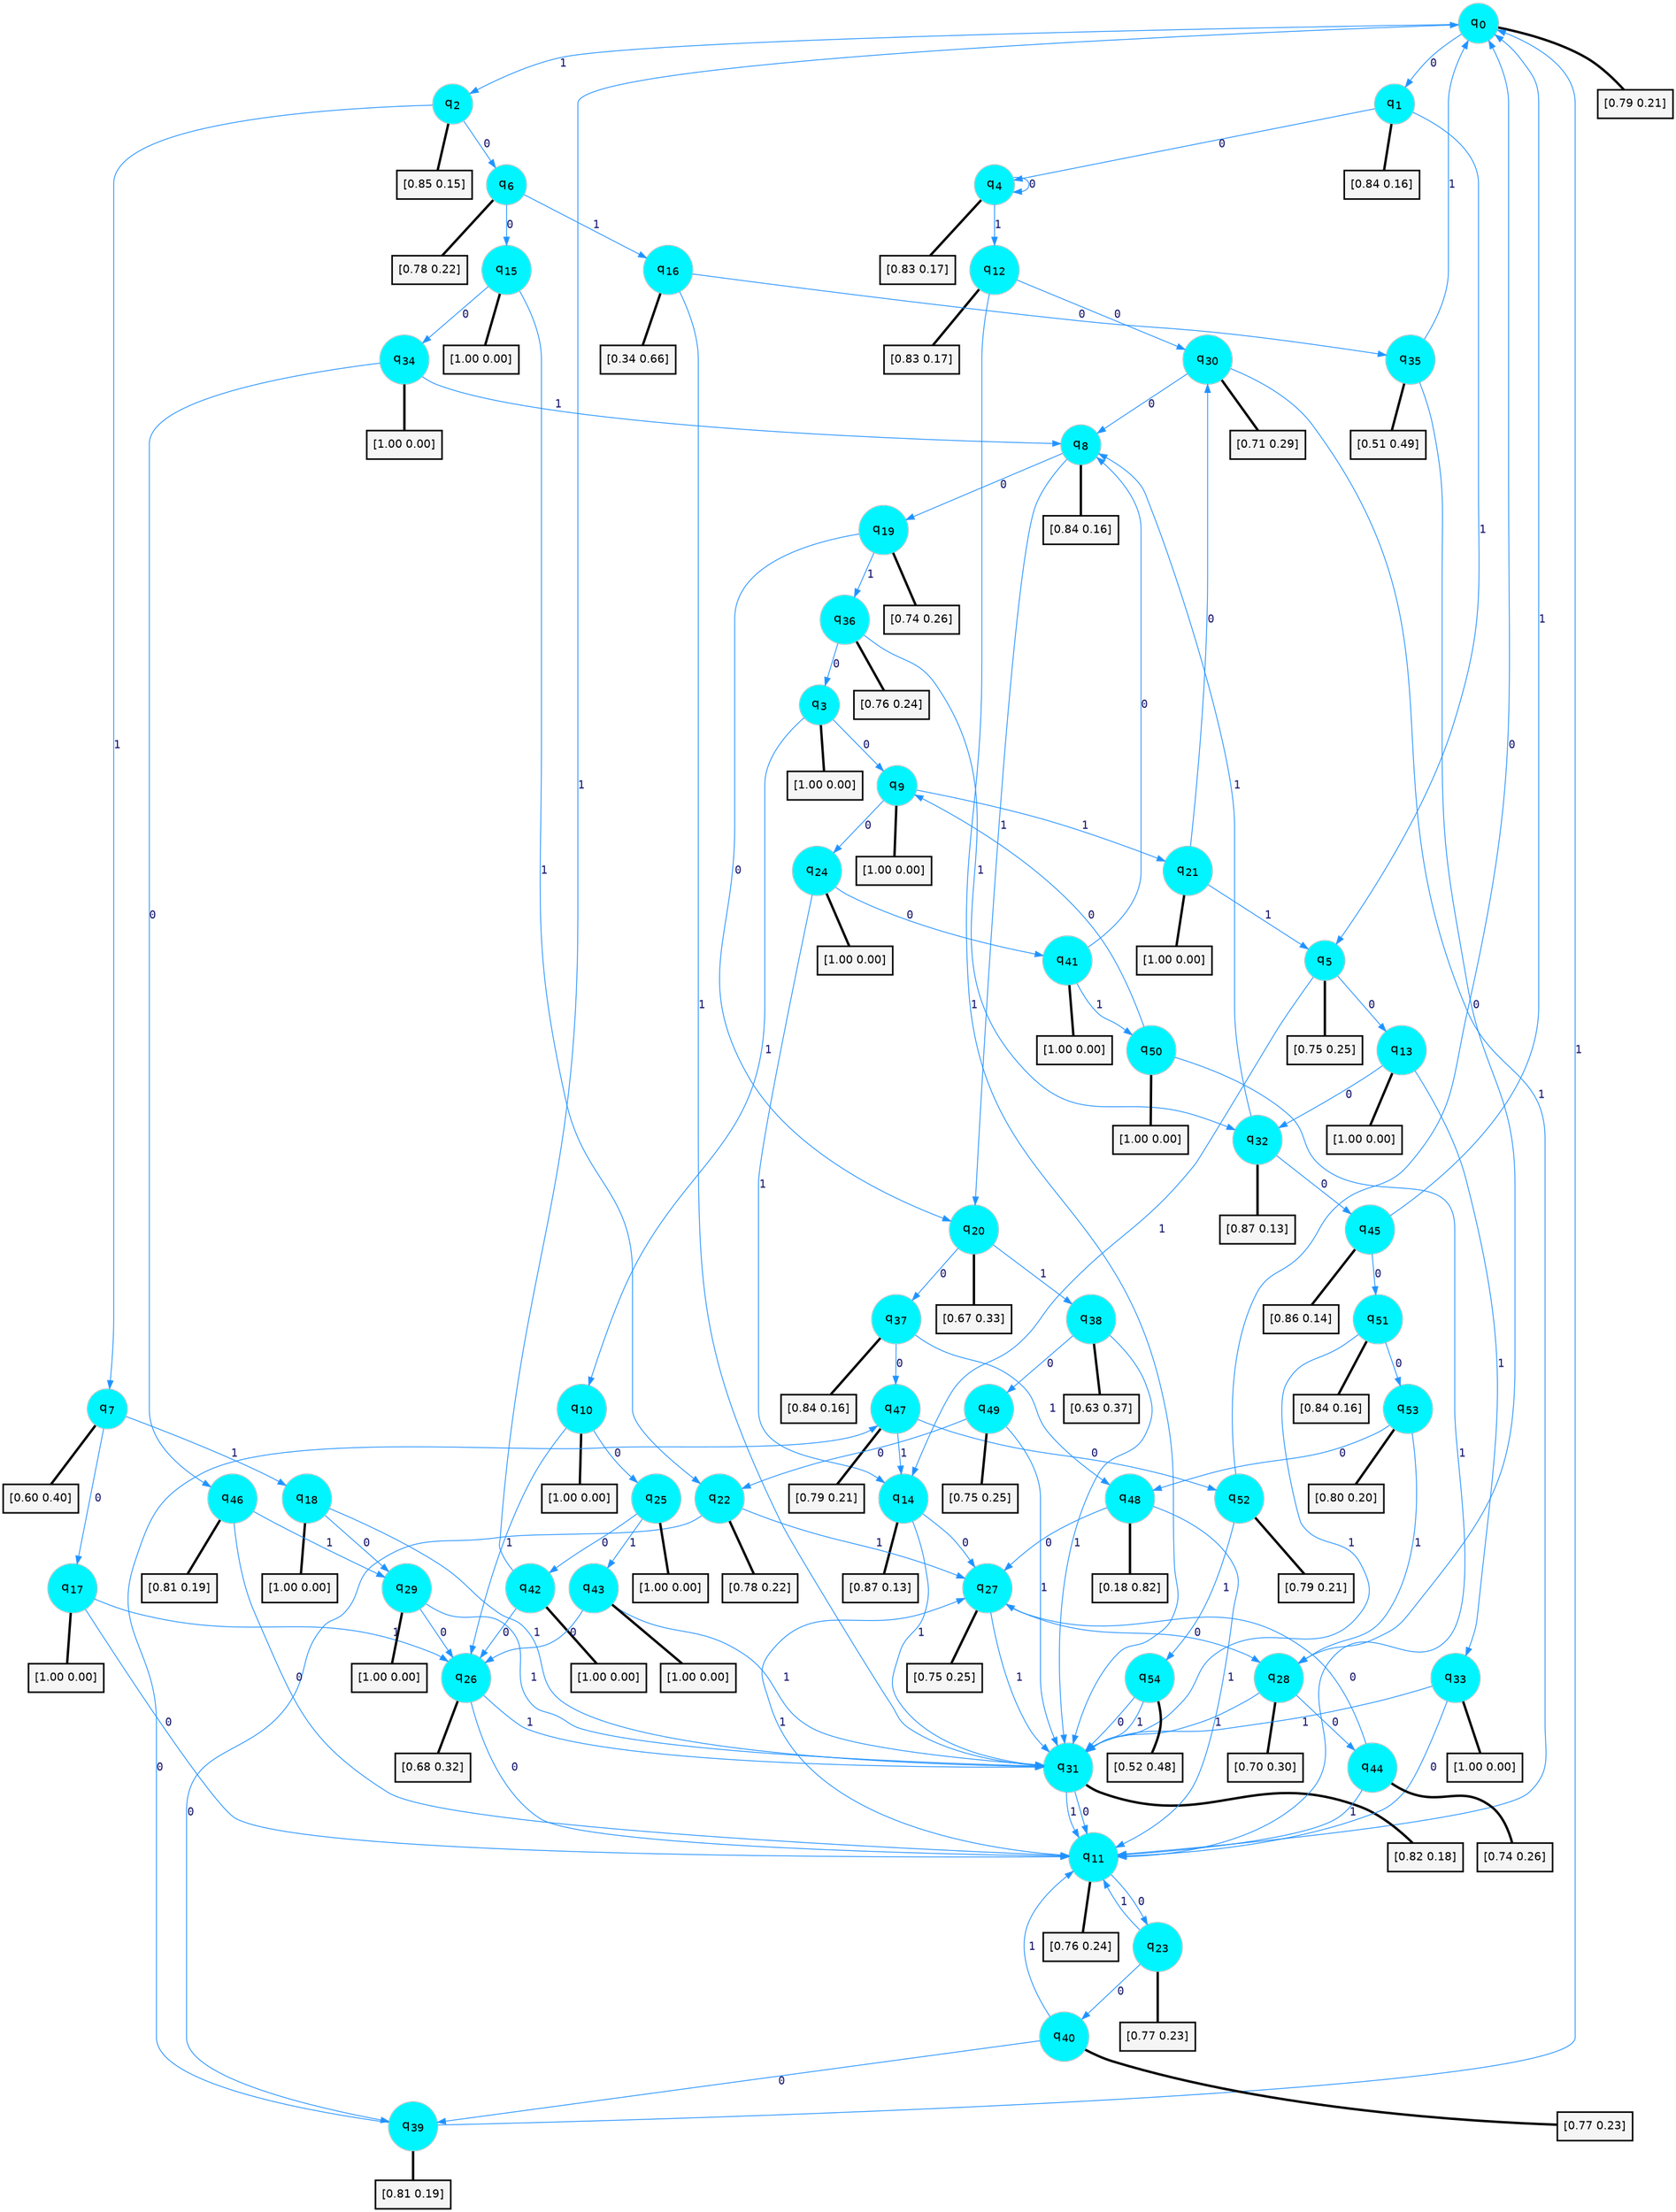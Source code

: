 digraph G {
graph [
bgcolor=transparent, dpi=300, rankdir=TD, size="40,25"];
node [
color=gray, fillcolor=turquoise1, fontcolor=black, fontname=Helvetica, fontsize=16, fontweight=bold, shape=circle, style=filled];
edge [
arrowsize=1, color=dodgerblue1, fontcolor=midnightblue, fontname=courier, fontweight=bold, penwidth=1, style=solid, weight=20];
0[label=<q<SUB>0</SUB>>];
1[label=<q<SUB>1</SUB>>];
2[label=<q<SUB>2</SUB>>];
3[label=<q<SUB>3</SUB>>];
4[label=<q<SUB>4</SUB>>];
5[label=<q<SUB>5</SUB>>];
6[label=<q<SUB>6</SUB>>];
7[label=<q<SUB>7</SUB>>];
8[label=<q<SUB>8</SUB>>];
9[label=<q<SUB>9</SUB>>];
10[label=<q<SUB>10</SUB>>];
11[label=<q<SUB>11</SUB>>];
12[label=<q<SUB>12</SUB>>];
13[label=<q<SUB>13</SUB>>];
14[label=<q<SUB>14</SUB>>];
15[label=<q<SUB>15</SUB>>];
16[label=<q<SUB>16</SUB>>];
17[label=<q<SUB>17</SUB>>];
18[label=<q<SUB>18</SUB>>];
19[label=<q<SUB>19</SUB>>];
20[label=<q<SUB>20</SUB>>];
21[label=<q<SUB>21</SUB>>];
22[label=<q<SUB>22</SUB>>];
23[label=<q<SUB>23</SUB>>];
24[label=<q<SUB>24</SUB>>];
25[label=<q<SUB>25</SUB>>];
26[label=<q<SUB>26</SUB>>];
27[label=<q<SUB>27</SUB>>];
28[label=<q<SUB>28</SUB>>];
29[label=<q<SUB>29</SUB>>];
30[label=<q<SUB>30</SUB>>];
31[label=<q<SUB>31</SUB>>];
32[label=<q<SUB>32</SUB>>];
33[label=<q<SUB>33</SUB>>];
34[label=<q<SUB>34</SUB>>];
35[label=<q<SUB>35</SUB>>];
36[label=<q<SUB>36</SUB>>];
37[label=<q<SUB>37</SUB>>];
38[label=<q<SUB>38</SUB>>];
39[label=<q<SUB>39</SUB>>];
40[label=<q<SUB>40</SUB>>];
41[label=<q<SUB>41</SUB>>];
42[label=<q<SUB>42</SUB>>];
43[label=<q<SUB>43</SUB>>];
44[label=<q<SUB>44</SUB>>];
45[label=<q<SUB>45</SUB>>];
46[label=<q<SUB>46</SUB>>];
47[label=<q<SUB>47</SUB>>];
48[label=<q<SUB>48</SUB>>];
49[label=<q<SUB>49</SUB>>];
50[label=<q<SUB>50</SUB>>];
51[label=<q<SUB>51</SUB>>];
52[label=<q<SUB>52</SUB>>];
53[label=<q<SUB>53</SUB>>];
54[label=<q<SUB>54</SUB>>];
55[label="[0.79 0.21]", shape=box,fontcolor=black, fontname=Helvetica, fontsize=14, penwidth=2, fillcolor=whitesmoke,color=black];
56[label="[0.84 0.16]", shape=box,fontcolor=black, fontname=Helvetica, fontsize=14, penwidth=2, fillcolor=whitesmoke,color=black];
57[label="[0.85 0.15]", shape=box,fontcolor=black, fontname=Helvetica, fontsize=14, penwidth=2, fillcolor=whitesmoke,color=black];
58[label="[1.00 0.00]", shape=box,fontcolor=black, fontname=Helvetica, fontsize=14, penwidth=2, fillcolor=whitesmoke,color=black];
59[label="[0.83 0.17]", shape=box,fontcolor=black, fontname=Helvetica, fontsize=14, penwidth=2, fillcolor=whitesmoke,color=black];
60[label="[0.75 0.25]", shape=box,fontcolor=black, fontname=Helvetica, fontsize=14, penwidth=2, fillcolor=whitesmoke,color=black];
61[label="[0.78 0.22]", shape=box,fontcolor=black, fontname=Helvetica, fontsize=14, penwidth=2, fillcolor=whitesmoke,color=black];
62[label="[0.60 0.40]", shape=box,fontcolor=black, fontname=Helvetica, fontsize=14, penwidth=2, fillcolor=whitesmoke,color=black];
63[label="[0.84 0.16]", shape=box,fontcolor=black, fontname=Helvetica, fontsize=14, penwidth=2, fillcolor=whitesmoke,color=black];
64[label="[1.00 0.00]", shape=box,fontcolor=black, fontname=Helvetica, fontsize=14, penwidth=2, fillcolor=whitesmoke,color=black];
65[label="[1.00 0.00]", shape=box,fontcolor=black, fontname=Helvetica, fontsize=14, penwidth=2, fillcolor=whitesmoke,color=black];
66[label="[0.76 0.24]", shape=box,fontcolor=black, fontname=Helvetica, fontsize=14, penwidth=2, fillcolor=whitesmoke,color=black];
67[label="[0.83 0.17]", shape=box,fontcolor=black, fontname=Helvetica, fontsize=14, penwidth=2, fillcolor=whitesmoke,color=black];
68[label="[1.00 0.00]", shape=box,fontcolor=black, fontname=Helvetica, fontsize=14, penwidth=2, fillcolor=whitesmoke,color=black];
69[label="[0.87 0.13]", shape=box,fontcolor=black, fontname=Helvetica, fontsize=14, penwidth=2, fillcolor=whitesmoke,color=black];
70[label="[1.00 0.00]", shape=box,fontcolor=black, fontname=Helvetica, fontsize=14, penwidth=2, fillcolor=whitesmoke,color=black];
71[label="[0.34 0.66]", shape=box,fontcolor=black, fontname=Helvetica, fontsize=14, penwidth=2, fillcolor=whitesmoke,color=black];
72[label="[1.00 0.00]", shape=box,fontcolor=black, fontname=Helvetica, fontsize=14, penwidth=2, fillcolor=whitesmoke,color=black];
73[label="[1.00 0.00]", shape=box,fontcolor=black, fontname=Helvetica, fontsize=14, penwidth=2, fillcolor=whitesmoke,color=black];
74[label="[0.74 0.26]", shape=box,fontcolor=black, fontname=Helvetica, fontsize=14, penwidth=2, fillcolor=whitesmoke,color=black];
75[label="[0.67 0.33]", shape=box,fontcolor=black, fontname=Helvetica, fontsize=14, penwidth=2, fillcolor=whitesmoke,color=black];
76[label="[1.00 0.00]", shape=box,fontcolor=black, fontname=Helvetica, fontsize=14, penwidth=2, fillcolor=whitesmoke,color=black];
77[label="[0.78 0.22]", shape=box,fontcolor=black, fontname=Helvetica, fontsize=14, penwidth=2, fillcolor=whitesmoke,color=black];
78[label="[0.77 0.23]", shape=box,fontcolor=black, fontname=Helvetica, fontsize=14, penwidth=2, fillcolor=whitesmoke,color=black];
79[label="[1.00 0.00]", shape=box,fontcolor=black, fontname=Helvetica, fontsize=14, penwidth=2, fillcolor=whitesmoke,color=black];
80[label="[1.00 0.00]", shape=box,fontcolor=black, fontname=Helvetica, fontsize=14, penwidth=2, fillcolor=whitesmoke,color=black];
81[label="[0.68 0.32]", shape=box,fontcolor=black, fontname=Helvetica, fontsize=14, penwidth=2, fillcolor=whitesmoke,color=black];
82[label="[0.75 0.25]", shape=box,fontcolor=black, fontname=Helvetica, fontsize=14, penwidth=2, fillcolor=whitesmoke,color=black];
83[label="[0.70 0.30]", shape=box,fontcolor=black, fontname=Helvetica, fontsize=14, penwidth=2, fillcolor=whitesmoke,color=black];
84[label="[1.00 0.00]", shape=box,fontcolor=black, fontname=Helvetica, fontsize=14, penwidth=2, fillcolor=whitesmoke,color=black];
85[label="[0.71 0.29]", shape=box,fontcolor=black, fontname=Helvetica, fontsize=14, penwidth=2, fillcolor=whitesmoke,color=black];
86[label="[0.82 0.18]", shape=box,fontcolor=black, fontname=Helvetica, fontsize=14, penwidth=2, fillcolor=whitesmoke,color=black];
87[label="[0.87 0.13]", shape=box,fontcolor=black, fontname=Helvetica, fontsize=14, penwidth=2, fillcolor=whitesmoke,color=black];
88[label="[1.00 0.00]", shape=box,fontcolor=black, fontname=Helvetica, fontsize=14, penwidth=2, fillcolor=whitesmoke,color=black];
89[label="[1.00 0.00]", shape=box,fontcolor=black, fontname=Helvetica, fontsize=14, penwidth=2, fillcolor=whitesmoke,color=black];
90[label="[0.51 0.49]", shape=box,fontcolor=black, fontname=Helvetica, fontsize=14, penwidth=2, fillcolor=whitesmoke,color=black];
91[label="[0.76 0.24]", shape=box,fontcolor=black, fontname=Helvetica, fontsize=14, penwidth=2, fillcolor=whitesmoke,color=black];
92[label="[0.84 0.16]", shape=box,fontcolor=black, fontname=Helvetica, fontsize=14, penwidth=2, fillcolor=whitesmoke,color=black];
93[label="[0.63 0.37]", shape=box,fontcolor=black, fontname=Helvetica, fontsize=14, penwidth=2, fillcolor=whitesmoke,color=black];
94[label="[0.81 0.19]", shape=box,fontcolor=black, fontname=Helvetica, fontsize=14, penwidth=2, fillcolor=whitesmoke,color=black];
95[label="[0.77 0.23]", shape=box,fontcolor=black, fontname=Helvetica, fontsize=14, penwidth=2, fillcolor=whitesmoke,color=black];
96[label="[1.00 0.00]", shape=box,fontcolor=black, fontname=Helvetica, fontsize=14, penwidth=2, fillcolor=whitesmoke,color=black];
97[label="[1.00 0.00]", shape=box,fontcolor=black, fontname=Helvetica, fontsize=14, penwidth=2, fillcolor=whitesmoke,color=black];
98[label="[1.00 0.00]", shape=box,fontcolor=black, fontname=Helvetica, fontsize=14, penwidth=2, fillcolor=whitesmoke,color=black];
99[label="[0.74 0.26]", shape=box,fontcolor=black, fontname=Helvetica, fontsize=14, penwidth=2, fillcolor=whitesmoke,color=black];
100[label="[0.86 0.14]", shape=box,fontcolor=black, fontname=Helvetica, fontsize=14, penwidth=2, fillcolor=whitesmoke,color=black];
101[label="[0.81 0.19]", shape=box,fontcolor=black, fontname=Helvetica, fontsize=14, penwidth=2, fillcolor=whitesmoke,color=black];
102[label="[0.79 0.21]", shape=box,fontcolor=black, fontname=Helvetica, fontsize=14, penwidth=2, fillcolor=whitesmoke,color=black];
103[label="[0.18 0.82]", shape=box,fontcolor=black, fontname=Helvetica, fontsize=14, penwidth=2, fillcolor=whitesmoke,color=black];
104[label="[0.75 0.25]", shape=box,fontcolor=black, fontname=Helvetica, fontsize=14, penwidth=2, fillcolor=whitesmoke,color=black];
105[label="[1.00 0.00]", shape=box,fontcolor=black, fontname=Helvetica, fontsize=14, penwidth=2, fillcolor=whitesmoke,color=black];
106[label="[0.84 0.16]", shape=box,fontcolor=black, fontname=Helvetica, fontsize=14, penwidth=2, fillcolor=whitesmoke,color=black];
107[label="[0.79 0.21]", shape=box,fontcolor=black, fontname=Helvetica, fontsize=14, penwidth=2, fillcolor=whitesmoke,color=black];
108[label="[0.80 0.20]", shape=box,fontcolor=black, fontname=Helvetica, fontsize=14, penwidth=2, fillcolor=whitesmoke,color=black];
109[label="[0.52 0.48]", shape=box,fontcolor=black, fontname=Helvetica, fontsize=14, penwidth=2, fillcolor=whitesmoke,color=black];
0->1 [label=0];
0->2 [label=1];
0->55 [arrowhead=none, penwidth=3,color=black];
1->4 [label=0];
1->5 [label=1];
1->56 [arrowhead=none, penwidth=3,color=black];
2->6 [label=0];
2->7 [label=1];
2->57 [arrowhead=none, penwidth=3,color=black];
3->9 [label=0];
3->10 [label=1];
3->58 [arrowhead=none, penwidth=3,color=black];
4->4 [label=0];
4->12 [label=1];
4->59 [arrowhead=none, penwidth=3,color=black];
5->13 [label=0];
5->14 [label=1];
5->60 [arrowhead=none, penwidth=3,color=black];
6->15 [label=0];
6->16 [label=1];
6->61 [arrowhead=none, penwidth=3,color=black];
7->17 [label=0];
7->18 [label=1];
7->62 [arrowhead=none, penwidth=3,color=black];
8->19 [label=0];
8->20 [label=1];
8->63 [arrowhead=none, penwidth=3,color=black];
9->24 [label=0];
9->21 [label=1];
9->64 [arrowhead=none, penwidth=3,color=black];
10->25 [label=0];
10->26 [label=1];
10->65 [arrowhead=none, penwidth=3,color=black];
11->23 [label=0];
11->27 [label=1];
11->66 [arrowhead=none, penwidth=3,color=black];
12->30 [label=0];
12->31 [label=1];
12->67 [arrowhead=none, penwidth=3,color=black];
13->32 [label=0];
13->33 [label=1];
13->68 [arrowhead=none, penwidth=3,color=black];
14->27 [label=0];
14->31 [label=1];
14->69 [arrowhead=none, penwidth=3,color=black];
15->34 [label=0];
15->22 [label=1];
15->70 [arrowhead=none, penwidth=3,color=black];
16->35 [label=0];
16->31 [label=1];
16->71 [arrowhead=none, penwidth=3,color=black];
17->11 [label=0];
17->26 [label=1];
17->72 [arrowhead=none, penwidth=3,color=black];
18->29 [label=0];
18->31 [label=1];
18->73 [arrowhead=none, penwidth=3,color=black];
19->20 [label=0];
19->36 [label=1];
19->74 [arrowhead=none, penwidth=3,color=black];
20->37 [label=0];
20->38 [label=1];
20->75 [arrowhead=none, penwidth=3,color=black];
21->30 [label=0];
21->5 [label=1];
21->76 [arrowhead=none, penwidth=3,color=black];
22->39 [label=0];
22->27 [label=1];
22->77 [arrowhead=none, penwidth=3,color=black];
23->40 [label=0];
23->11 [label=1];
23->78 [arrowhead=none, penwidth=3,color=black];
24->41 [label=0];
24->14 [label=1];
24->79 [arrowhead=none, penwidth=3,color=black];
25->42 [label=0];
25->43 [label=1];
25->80 [arrowhead=none, penwidth=3,color=black];
26->11 [label=0];
26->31 [label=1];
26->81 [arrowhead=none, penwidth=3,color=black];
27->28 [label=0];
27->31 [label=1];
27->82 [arrowhead=none, penwidth=3,color=black];
28->44 [label=0];
28->31 [label=1];
28->83 [arrowhead=none, penwidth=3,color=black];
29->26 [label=0];
29->31 [label=1];
29->84 [arrowhead=none, penwidth=3,color=black];
30->8 [label=0];
30->11 [label=1];
30->85 [arrowhead=none, penwidth=3,color=black];
31->11 [label=0];
31->11 [label=1];
31->86 [arrowhead=none, penwidth=3,color=black];
32->45 [label=0];
32->8 [label=1];
32->87 [arrowhead=none, penwidth=3,color=black];
33->11 [label=0];
33->31 [label=1];
33->88 [arrowhead=none, penwidth=3,color=black];
34->46 [label=0];
34->8 [label=1];
34->89 [arrowhead=none, penwidth=3,color=black];
35->28 [label=0];
35->0 [label=1];
35->90 [arrowhead=none, penwidth=3,color=black];
36->3 [label=0];
36->32 [label=1];
36->91 [arrowhead=none, penwidth=3,color=black];
37->47 [label=0];
37->48 [label=1];
37->92 [arrowhead=none, penwidth=3,color=black];
38->49 [label=0];
38->31 [label=1];
38->93 [arrowhead=none, penwidth=3,color=black];
39->47 [label=0];
39->0 [label=1];
39->94 [arrowhead=none, penwidth=3,color=black];
40->39 [label=0];
40->11 [label=1];
40->95 [arrowhead=none, penwidth=3,color=black];
41->8 [label=0];
41->50 [label=1];
41->96 [arrowhead=none, penwidth=3,color=black];
42->26 [label=0];
42->0 [label=1];
42->97 [arrowhead=none, penwidth=3,color=black];
43->26 [label=0];
43->31 [label=1];
43->98 [arrowhead=none, penwidth=3,color=black];
44->27 [label=0];
44->11 [label=1];
44->99 [arrowhead=none, penwidth=3,color=black];
45->51 [label=0];
45->0 [label=1];
45->100 [arrowhead=none, penwidth=3,color=black];
46->11 [label=0];
46->29 [label=1];
46->101 [arrowhead=none, penwidth=3,color=black];
47->52 [label=0];
47->14 [label=1];
47->102 [arrowhead=none, penwidth=3,color=black];
48->27 [label=0];
48->11 [label=1];
48->103 [arrowhead=none, penwidth=3,color=black];
49->22 [label=0];
49->31 [label=1];
49->104 [arrowhead=none, penwidth=3,color=black];
50->9 [label=0];
50->11 [label=1];
50->105 [arrowhead=none, penwidth=3,color=black];
51->53 [label=0];
51->31 [label=1];
51->106 [arrowhead=none, penwidth=3,color=black];
52->0 [label=0];
52->54 [label=1];
52->107 [arrowhead=none, penwidth=3,color=black];
53->48 [label=0];
53->28 [label=1];
53->108 [arrowhead=none, penwidth=3,color=black];
54->31 [label=0];
54->31 [label=1];
54->109 [arrowhead=none, penwidth=3,color=black];
}
